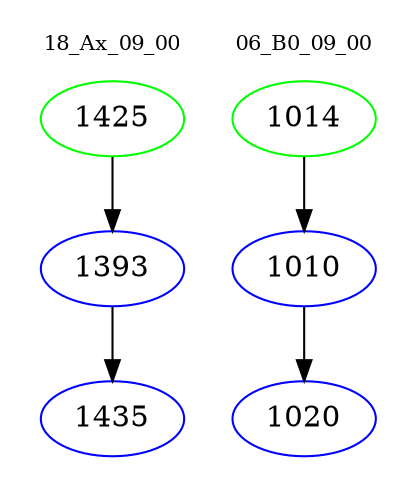 digraph{
subgraph cluster_0 {
color = white
label = "18_Ax_09_00";
fontsize=10;
T0_1425 [label="1425", color="green"]
T0_1425 -> T0_1393 [color="black"]
T0_1393 [label="1393", color="blue"]
T0_1393 -> T0_1435 [color="black"]
T0_1435 [label="1435", color="blue"]
}
subgraph cluster_1 {
color = white
label = "06_B0_09_00";
fontsize=10;
T1_1014 [label="1014", color="green"]
T1_1014 -> T1_1010 [color="black"]
T1_1010 [label="1010", color="blue"]
T1_1010 -> T1_1020 [color="black"]
T1_1020 [label="1020", color="blue"]
}
}
